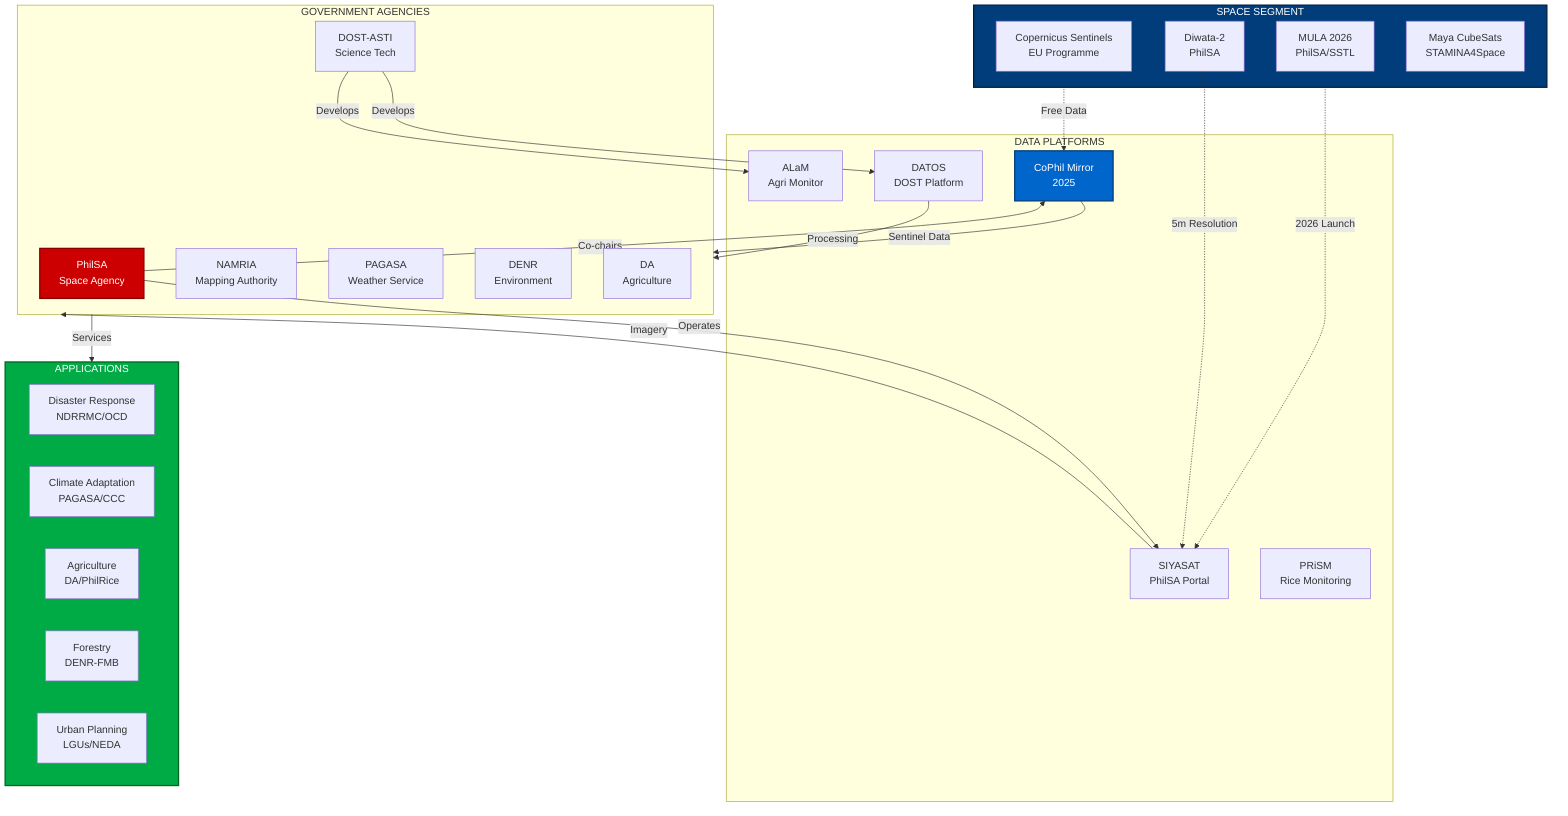 graph TB
    subgraph Space["SPACE SEGMENT"]
        S1[Copernicus Sentinels<br/>EU Programme]
        S2[Diwata-2<br/>PhilSA]
        S3[MULA 2026<br/>PhilSA/SSTL]
        S4[Maya CubeSats<br/>STAMINA4Space]
    end

    subgraph Agencies["GOVERNMENT AGENCIES"]
        A1[PhilSA<br/>Space Agency]
        A2[NAMRIA<br/>Mapping Authority]
        A3[PAGASA<br/>Weather Service]
        A4[DOST-ASTI<br/>Science Tech]
        A5[DENR<br/>Environment]
        A6[DA<br/>Agriculture]
    end

    subgraph Platforms["DATA PLATFORMS"]
        P1[SIYASAT<br/>PhilSA Portal]
        P2[DATOS<br/>DOST Platform]
        P3[PRiSM<br/>Rice Monitoring]
        P4[ALaM<br/>Agri Monitor]
        P5[CoPhil Mirror<br/>2025]
    end

    subgraph Apps["APPLICATIONS"]
        AP1[Disaster Response<br/>NDRRMC/OCD]
        AP2[Climate Adaptation<br/>PAGASA/CCC]
        AP3[Agriculture<br/>DA/PhilRice]
        AP4[Forestry<br/>DENR-FMB]
        AP5[Urban Planning<br/>LGUs/NEDA]
    end

    S1 -.->|Free Data| P5
    S2 -.->|5m Resolution| P1
    S3 -.->|2026 Launch| P1

    A1 -->|Operates| P1
    A1 -->|Co-chairs| P5
    A4 -->|Develops| P2
    A4 -->|Develops| P4

    P1 -->|Imagery| Agencies
    P2 -->|Processing| Agencies
    P5 -->|Sentinel Data| Agencies

    Agencies -->|Services| Apps

    style Space fill:#003d7a,stroke:#001f3d,stroke-width:2px,color:#fff
    style A1 fill:#cc0000,stroke:#880000,stroke-width:2px,color:#fff
    style P5 fill:#0066cc,stroke:#003d7a,stroke-width:2px,color:#fff
    style Apps fill:#00aa44,stroke:#006622,stroke-width:2px,color:#fff